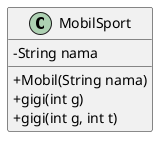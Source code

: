 @startuml MobilSport
skinparam classAttributeIconSize 0
Class MobilSport {
    -String nama
    +Mobil(String nama)
    +gigi(int g)
    +gigi(int g, int t)
}
@enduml